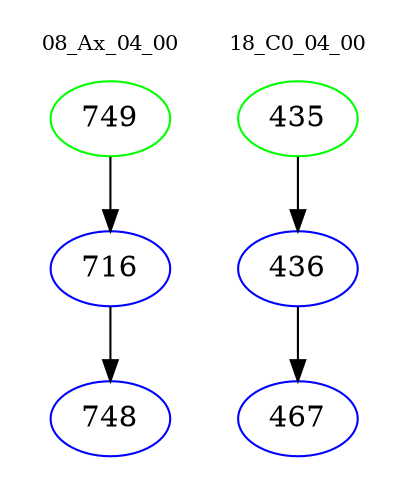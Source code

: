 digraph{
subgraph cluster_0 {
color = white
label = "08_Ax_04_00";
fontsize=10;
T0_749 [label="749", color="green"]
T0_749 -> T0_716 [color="black"]
T0_716 [label="716", color="blue"]
T0_716 -> T0_748 [color="black"]
T0_748 [label="748", color="blue"]
}
subgraph cluster_1 {
color = white
label = "18_C0_04_00";
fontsize=10;
T1_435 [label="435", color="green"]
T1_435 -> T1_436 [color="black"]
T1_436 [label="436", color="blue"]
T1_436 -> T1_467 [color="black"]
T1_467 [label="467", color="blue"]
}
}
